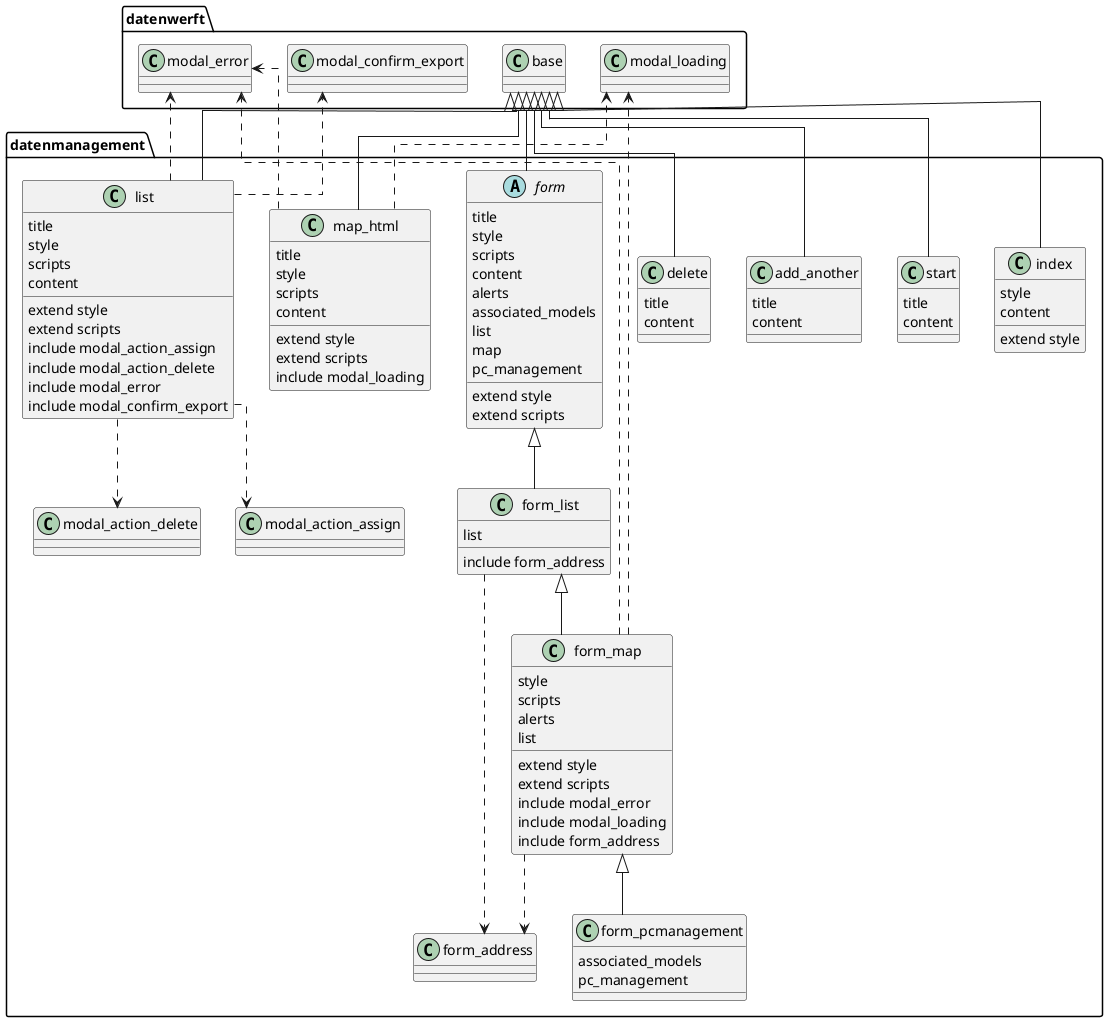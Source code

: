 @startuml
skinparam linetype ortho

package datenmanagement {
  class add_another {
    {field} title
    {field} content
  }

  class delete {
    {field} title
    {field} content
  }

  abstract form {
    {field} title
    {field} style
    {field} scripts
    {field} content
    {field} alerts
    {field} associated_models
    {field} list
    {field} map
    {field} pc_management
    {method} extend style
    {method} extend scripts
  }

  class form_address {}

  class form_list {
    {field} list
    {method} include form_address
  }

  class form_map {
    {field} style
    {field} scripts
    {field} alerts
    {field} list
    {method} extend style
    {method} extend scripts
    {method} include modal_error
    {method} include modal_loading
    {method} include form_address
  }

  class form_pcmanagement {
    {field} associated_models
    {field} pc_management
  }

  class index {
    {field} style
    {field} content
    {method} extend style
  }

  class list {
    {field} title
    {field} style
    {field} scripts
    {field} content
    {method} extend style
    {method} extend scripts
    {method} include modal_action_assign
    {method} include modal_action_delete
    {method} include modal_error
    {method} include modal_confirm_export
  }

  class map_html {
    {field} title
    {field} style
    {field} scripts
    {field} content
    {method} extend style
    {method} extend scripts
    {method} include modal_loading
  }

  class modal_action_assign {}
  class modal_action_delete {}

  class start {
    {field} title
    {field} content
  }
}

datenwerft.base <|-- datenmanagement.add_another
datenwerft.base <|-- datenmanagement.delete
datenwerft.base <|-- datenmanagement.form
datenwerft.base <|-- datenmanagement.index
datenwerft.base <|-- datenmanagement.list
datenwerft.base <|-- datenmanagement.map_html
datenwerft.base <|-- datenmanagement.start


datenmanagement.form <|-- datenmanagement.form_list
datenmanagement.form_list <|-- datenmanagement.form_map
datenmanagement.form_map <|-- datenmanagement.form_pcmanagement
datenmanagement.form_list ..> datenmanagement.form_address
datenmanagement.form_map ..> datenwerft.modal_error
datenmanagement.form_map ..> datenwerft.modal_loading
datenmanagement.form_map ..> datenmanagement.form_address
datenmanagement.list ..> datenwerft.modal_error
datenmanagement.list ..> datenwerft.modal_confirm_export
datenmanagement.list ..> datenmanagement.modal_action_assign
datenmanagement.list ..> datenmanagement.modal_action_delete
datenmanagement.map_html ..> datenwerft.modal_error
datenmanagement.map_html ..> datenwerft.modal_loading

@enduml